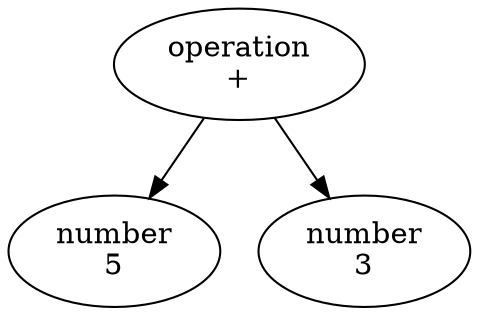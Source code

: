 digraph AST {
  node0 [label="operation\n+"];
  node1 [label="number\n5"];
  node0 -> node1;
  node2 [label="number\n3"];
  node0 -> node2;
}

